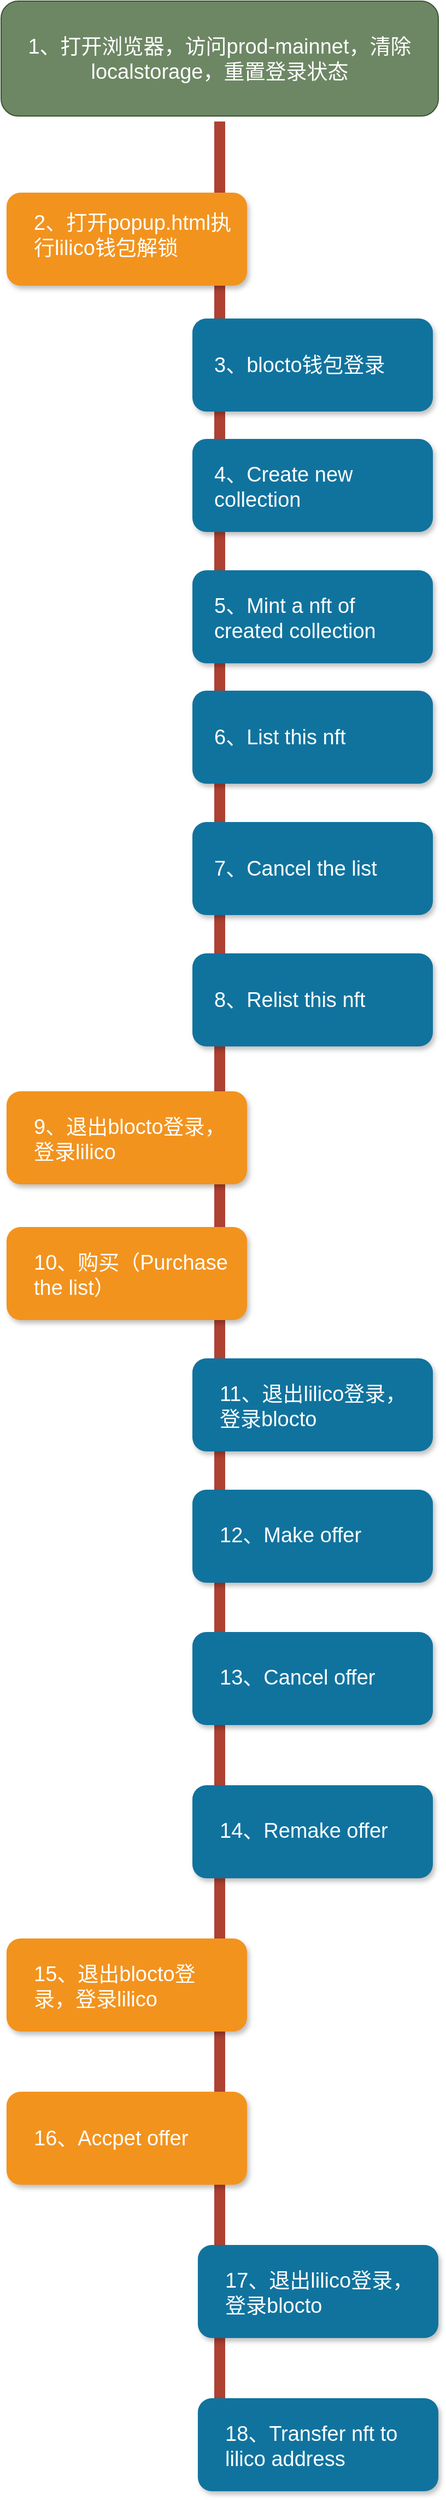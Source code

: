 <mxfile version="20.3.2" type="github">
  <diagram name="Page-1" id="fbcf5db9-b524-4cd4-e4f3-379dc89c3999">
    <mxGraphModel dx="9980" dy="7710" grid="1" gridSize="10" guides="1" tooltips="1" connect="1" arrows="1" fold="1" page="1" pageScale="1" pageWidth="1200" pageHeight="1600" background="none" math="0" shadow="0">
      <root>
        <mxCell id="0" />
        <mxCell id="1" parent="0" />
        <mxCell id="2a0f93b5c73ef8e7-1" value="" style="line;strokeWidth=10;direction=south;html=1;fillColor=none;fontSize=13;fontColor=#000000;align=center;strokeColor=#AE4132;" parent="1" vertex="1">
          <mxGeometry x="615" y="-1350" width="10" height="2140" as="geometry" />
        </mxCell>
        <mxCell id="2a0f93b5c73ef8e7-2" value="" style="rounded=1;whiteSpace=wrap;html=1;strokeColor=none;strokeWidth=1;fillColor=#F2931E;fontSize=13;fontColor=#FFFFFF;align=center;gradientColor=none;gradientDirection=east;verticalAlign=top;shadow=1;" parent="1" vertex="1">
          <mxGeometry x="425" y="-1285" width="220" height="85" as="geometry" />
        </mxCell>
        <mxCell id="2a0f93b5c73ef8e7-4" value="" style="rounded=1;whiteSpace=wrap;html=1;strokeColor=none;strokeWidth=1;fillColor=#10739E;fontSize=13;fontColor=#FFFFFF;align=center;gradientColor=none;gradientDirection=east;verticalAlign=top;shadow=1;" parent="1" vertex="1">
          <mxGeometry x="595" y="-1170" width="220" height="85" as="geometry" />
        </mxCell>
        <mxCell id="2a0f93b5c73ef8e7-11" value="5" style="text;html=1;strokeColor=none;fillColor=none;align=center;verticalAlign=middle;whiteSpace=wrap;fontSize=30;fontColor=#FFFFFF;" parent="1" vertex="1">
          <mxGeometry x="435" y="-797" width="40" height="20" as="geometry" />
        </mxCell>
        <mxCell id="2a0f93b5c73ef8e7-18" value="&lt;h1&gt;&lt;span style=&quot;font-weight: normal;&quot;&gt;&lt;font style=&quot;font-size: 19px;&quot;&gt;2、打开popup.html执行lilico钱包解锁&lt;/font&gt;&lt;/span&gt;&lt;/h1&gt;" style="text;html=1;spacing=5;spacingTop=-20;whiteSpace=wrap;overflow=hidden;strokeColor=none;strokeWidth=4;fillColor=none;gradientColor=#007FFF;fontSize=9;fontColor=#FFFFFF;align=left;" parent="1" vertex="1">
          <mxGeometry x="445" y="-1270" width="190" height="66" as="geometry" />
        </mxCell>
        <mxCell id="kOKYkOkg-JbvyOHVfU03-5" value="&lt;font style=&quot;font-size: 32px;&quot;&gt;2&lt;/font&gt;" style="text;html=1;strokeColor=none;fillColor=none;align=center;verticalAlign=middle;whiteSpace=wrap;rounded=0;labelBackgroundColor=none;fontColor=#fff;" vertex="1" parent="1">
          <mxGeometry x="435" y="-1415" width="60" height="30" as="geometry" />
        </mxCell>
        <mxCell id="kOKYkOkg-JbvyOHVfU03-14" value="&lt;h1&gt;&lt;span style=&quot;font-weight: normal;&quot;&gt;&lt;font style=&quot;font-size: 19px;&quot;&gt;3、blocto钱包登录&lt;/font&gt;&lt;/span&gt;&lt;/h1&gt;" style="text;html=1;spacing=5;spacingTop=-20;whiteSpace=wrap;overflow=hidden;strokeColor=none;strokeWidth=4;fillColor=none;gradientColor=#007FFF;fontSize=9;fontColor=#FFFFFF;align=left;" vertex="1" parent="1">
          <mxGeometry x="610" y="-1140" width="190" height="56" as="geometry" />
        </mxCell>
        <mxCell id="kOKYkOkg-JbvyOHVfU03-17" value="" style="rounded=1;whiteSpace=wrap;html=1;strokeColor=none;strokeWidth=1;fillColor=#10739E;fontSize=13;fontColor=#FFFFFF;align=center;gradientColor=none;gradientDirection=east;verticalAlign=top;shadow=1;" vertex="1" parent="1">
          <mxGeometry x="595" y="-1060" width="220" height="85" as="geometry" />
        </mxCell>
        <mxCell id="kOKYkOkg-JbvyOHVfU03-18" value="&lt;h1&gt;&lt;span style=&quot;font-weight: normal;&quot;&gt;&lt;font style=&quot;font-size: 19px;&quot;&gt;4、Create new collection&lt;/font&gt;&lt;/span&gt;&lt;/h1&gt;" style="text;html=1;spacing=5;spacingTop=-20;whiteSpace=wrap;overflow=hidden;strokeColor=none;strokeWidth=4;fillColor=none;gradientColor=#007FFF;fontSize=9;fontColor=#FFFFFF;align=left;" vertex="1" parent="1">
          <mxGeometry x="610" y="-1040" width="190" height="66" as="geometry" />
        </mxCell>
        <mxCell id="kOKYkOkg-JbvyOHVfU03-19" value="" style="rounded=1;whiteSpace=wrap;html=1;strokeColor=none;strokeWidth=1;fillColor=#10739E;fontSize=13;fontColor=#FFFFFF;align=center;gradientColor=none;gradientDirection=east;verticalAlign=top;shadow=1;" vertex="1" parent="1">
          <mxGeometry x="595" y="-940" width="220" height="85" as="geometry" />
        </mxCell>
        <mxCell id="kOKYkOkg-JbvyOHVfU03-20" value="&lt;h1&gt;&lt;span style=&quot;font-weight: normal;&quot;&gt;&lt;font style=&quot;font-size: 19px;&quot;&gt;5、Mint a nft of created collection&lt;/font&gt;&lt;/span&gt;&lt;/h1&gt;" style="text;html=1;spacing=5;spacingTop=-20;whiteSpace=wrap;overflow=hidden;strokeColor=none;strokeWidth=4;fillColor=none;gradientColor=#007FFF;fontSize=9;fontColor=#FFFFFF;align=left;" vertex="1" parent="1">
          <mxGeometry x="610" y="-920" width="190" height="66" as="geometry" />
        </mxCell>
        <mxCell id="kOKYkOkg-JbvyOHVfU03-21" value="" style="rounded=1;whiteSpace=wrap;html=1;strokeColor=none;strokeWidth=1;fillColor=#10739E;fontSize=13;fontColor=#FFFFFF;align=center;gradientColor=none;gradientDirection=east;verticalAlign=top;shadow=1;" vertex="1" parent="1">
          <mxGeometry x="595" y="-830" width="220" height="85" as="geometry" />
        </mxCell>
        <mxCell id="kOKYkOkg-JbvyOHVfU03-22" value="&lt;h1&gt;&lt;span style=&quot;font-weight: normal;&quot;&gt;&lt;font style=&quot;font-size: 19px;&quot;&gt;6、List this nft&lt;/font&gt;&lt;/span&gt;&lt;/h1&gt;" style="text;html=1;spacing=5;spacingTop=-20;whiteSpace=wrap;overflow=hidden;strokeColor=none;strokeWidth=4;fillColor=none;gradientColor=#007FFF;fontSize=9;fontColor=#FFFFFF;align=left;" vertex="1" parent="1">
          <mxGeometry x="610" y="-800" width="190" height="56" as="geometry" />
        </mxCell>
        <mxCell id="kOKYkOkg-JbvyOHVfU03-23" value="" style="rounded=1;whiteSpace=wrap;html=1;strokeColor=none;strokeWidth=1;fillColor=#10739E;fontSize=13;fontColor=#FFFFFF;align=center;gradientColor=none;gradientDirection=east;verticalAlign=top;shadow=1;" vertex="1" parent="1">
          <mxGeometry x="595" y="-710" width="220" height="85" as="geometry" />
        </mxCell>
        <mxCell id="kOKYkOkg-JbvyOHVfU03-24" value="&lt;h1&gt;&lt;span style=&quot;font-size: 19px; font-weight: 400;&quot;&gt;7、Cancel the list&lt;/span&gt;&lt;/h1&gt;" style="text;html=1;spacing=5;spacingTop=-20;whiteSpace=wrap;overflow=hidden;strokeColor=none;strokeWidth=4;fillColor=none;gradientColor=#007FFF;fontSize=9;fontColor=#FFFFFF;align=left;" vertex="1" parent="1">
          <mxGeometry x="610" y="-680" width="190" height="56" as="geometry" />
        </mxCell>
        <mxCell id="kOKYkOkg-JbvyOHVfU03-25" value="" style="rounded=1;whiteSpace=wrap;html=1;strokeColor=none;strokeWidth=1;fillColor=#10739E;fontSize=13;fontColor=#FFFFFF;align=center;gradientColor=none;gradientDirection=east;verticalAlign=top;shadow=1;" vertex="1" parent="1">
          <mxGeometry x="595" y="-590" width="220" height="85" as="geometry" />
        </mxCell>
        <mxCell id="kOKYkOkg-JbvyOHVfU03-26" value="&lt;h1&gt;&lt;span style=&quot;font-size: 19px; font-weight: 400;&quot;&gt;8、Relist this nft&lt;/span&gt;&lt;/h1&gt;" style="text;html=1;spacing=5;spacingTop=-20;whiteSpace=wrap;overflow=hidden;strokeColor=none;strokeWidth=4;fillColor=none;gradientColor=#007FFF;fontSize=9;fontColor=#FFFFFF;align=left;" vertex="1" parent="1">
          <mxGeometry x="610" y="-560" width="190" height="56" as="geometry" />
        </mxCell>
        <mxCell id="kOKYkOkg-JbvyOHVfU03-27" value="" style="rounded=1;whiteSpace=wrap;html=1;strokeColor=none;strokeWidth=1;fillColor=#F2931E;fontSize=13;fontColor=#FFFFFF;align=center;gradientColor=none;gradientDirection=east;verticalAlign=top;shadow=1;" vertex="1" parent="1">
          <mxGeometry x="425" y="-464" width="220" height="85" as="geometry" />
        </mxCell>
        <mxCell id="kOKYkOkg-JbvyOHVfU03-28" value="&lt;h1&gt;&lt;span style=&quot;font-weight: normal;&quot;&gt;&lt;font style=&quot;font-size: 19px;&quot;&gt;9、退出blocto登录，登录lilico&lt;/font&gt;&lt;/span&gt;&lt;/h1&gt;" style="text;html=1;spacing=5;spacingTop=-20;whiteSpace=wrap;overflow=hidden;strokeColor=none;strokeWidth=4;fillColor=none;gradientColor=#007FFF;fontSize=9;fontColor=#FFFFFF;align=left;" vertex="1" parent="1">
          <mxGeometry x="445" y="-444" width="190" height="61" as="geometry" />
        </mxCell>
        <mxCell id="kOKYkOkg-JbvyOHVfU03-29" value="" style="rounded=1;whiteSpace=wrap;html=1;strokeColor=none;strokeWidth=1;fillColor=#F2931E;fontSize=13;fontColor=#FFFFFF;align=center;gradientColor=none;gradientDirection=east;verticalAlign=top;shadow=1;" vertex="1" parent="1">
          <mxGeometry x="425" y="-340" width="220" height="85" as="geometry" />
        </mxCell>
        <mxCell id="kOKYkOkg-JbvyOHVfU03-30" value="&lt;h1&gt;&lt;span style=&quot;font-weight: normal;&quot;&gt;&lt;font style=&quot;font-size: 19px;&quot;&gt;10、购买（Purchase the list）&lt;/font&gt;&lt;/span&gt;&lt;/h1&gt;" style="text;html=1;spacing=5;spacingTop=-20;whiteSpace=wrap;overflow=hidden;strokeColor=none;strokeWidth=4;fillColor=none;gradientColor=#007FFF;fontSize=9;fontColor=#FFFFFF;align=left;" vertex="1" parent="1">
          <mxGeometry x="445" y="-320" width="190" height="61" as="geometry" />
        </mxCell>
        <mxCell id="kOKYkOkg-JbvyOHVfU03-31" value="" style="rounded=1;whiteSpace=wrap;html=1;strokeColor=none;strokeWidth=1;fillColor=#10739E;fontSize=13;fontColor=#FFFFFF;align=center;gradientColor=none;gradientDirection=east;verticalAlign=top;shadow=1;" vertex="1" parent="1">
          <mxGeometry x="595" y="-220" width="220" height="85" as="geometry" />
        </mxCell>
        <mxCell id="kOKYkOkg-JbvyOHVfU03-32" value="&lt;h1&gt;&lt;span style=&quot;font-size: 19px; font-weight: 400;&quot;&gt;11、退出lilico登录，登录blocto&lt;/span&gt;&lt;/h1&gt;" style="text;html=1;spacing=5;spacingTop=-20;whiteSpace=wrap;overflow=hidden;strokeColor=none;strokeWidth=4;fillColor=none;gradientColor=#007FFF;fontSize=9;fontColor=#FFFFFF;align=left;" vertex="1" parent="1">
          <mxGeometry x="615" y="-200" width="190" height="56" as="geometry" />
        </mxCell>
        <mxCell id="kOKYkOkg-JbvyOHVfU03-33" value="" style="rounded=1;whiteSpace=wrap;html=1;strokeColor=none;strokeWidth=1;fillColor=#10739E;fontSize=13;fontColor=#FFFFFF;align=center;gradientColor=none;gradientDirection=east;verticalAlign=top;shadow=1;" vertex="1" parent="1">
          <mxGeometry x="595" y="-100" width="220" height="85" as="geometry" />
        </mxCell>
        <mxCell id="kOKYkOkg-JbvyOHVfU03-34" value="&lt;h1&gt;&lt;span style=&quot;font-size: 19px; font-weight: 400;&quot;&gt;12、Make offer&lt;/span&gt;&lt;/h1&gt;" style="text;html=1;spacing=5;spacingTop=-20;whiteSpace=wrap;overflow=hidden;strokeColor=none;strokeWidth=4;fillColor=none;gradientColor=#007FFF;fontSize=9;fontColor=#FFFFFF;align=left;" vertex="1" parent="1">
          <mxGeometry x="615" y="-71" width="190" height="56" as="geometry" />
        </mxCell>
        <mxCell id="kOKYkOkg-JbvyOHVfU03-35" value="" style="rounded=1;whiteSpace=wrap;html=1;strokeColor=none;strokeWidth=1;fillColor=#10739E;fontSize=13;fontColor=#FFFFFF;align=center;gradientColor=none;gradientDirection=east;verticalAlign=top;shadow=1;" vertex="1" parent="1">
          <mxGeometry x="595" y="30" width="220" height="85" as="geometry" />
        </mxCell>
        <mxCell id="kOKYkOkg-JbvyOHVfU03-36" value="&lt;h1&gt;&lt;span style=&quot;font-size: 19px; font-weight: 400;&quot;&gt;13、Cancel offer&lt;/span&gt;&lt;/h1&gt;" style="text;html=1;spacing=5;spacingTop=-20;whiteSpace=wrap;overflow=hidden;strokeColor=none;strokeWidth=4;fillColor=none;gradientColor=#007FFF;fontSize=9;fontColor=#FFFFFF;align=left;" vertex="1" parent="1">
          <mxGeometry x="615" y="59" width="190" height="56" as="geometry" />
        </mxCell>
        <mxCell id="kOKYkOkg-JbvyOHVfU03-37" value="" style="rounded=1;whiteSpace=wrap;html=1;strokeColor=none;strokeWidth=1;fillColor=#10739E;fontSize=13;fontColor=#FFFFFF;align=center;gradientColor=none;gradientDirection=east;verticalAlign=top;shadow=1;" vertex="1" parent="1">
          <mxGeometry x="595" y="170" width="220" height="85" as="geometry" />
        </mxCell>
        <mxCell id="kOKYkOkg-JbvyOHVfU03-38" value="&lt;h1&gt;&lt;span style=&quot;font-size: 19px; font-weight: 400;&quot;&gt;14、Remake offer&lt;/span&gt;&lt;/h1&gt;" style="text;html=1;spacing=5;spacingTop=-20;whiteSpace=wrap;overflow=hidden;strokeColor=none;strokeWidth=4;fillColor=none;gradientColor=#007FFF;fontSize=9;fontColor=#FFFFFF;align=left;" vertex="1" parent="1">
          <mxGeometry x="615" y="199" width="190" height="56" as="geometry" />
        </mxCell>
        <mxCell id="kOKYkOkg-JbvyOHVfU03-39" value="" style="rounded=1;whiteSpace=wrap;html=1;strokeColor=none;strokeWidth=1;fillColor=#F2931E;fontSize=13;fontColor=#FFFFFF;align=center;gradientColor=none;gradientDirection=east;verticalAlign=top;shadow=1;" vertex="1" parent="1">
          <mxGeometry x="425" y="310" width="220" height="85" as="geometry" />
        </mxCell>
        <mxCell id="kOKYkOkg-JbvyOHVfU03-40" value="&lt;h1&gt;&lt;span style=&quot;font-weight: normal;&quot;&gt;&lt;font style=&quot;font-size: 19px;&quot;&gt;15、退出blocto登录，登录lilico&lt;/font&gt;&lt;/span&gt;&lt;/h1&gt;" style="text;html=1;spacing=5;spacingTop=-20;whiteSpace=wrap;overflow=hidden;strokeColor=none;strokeWidth=4;fillColor=none;gradientColor=#007FFF;fontSize=9;fontColor=#FFFFFF;align=left;" vertex="1" parent="1">
          <mxGeometry x="445" y="330" width="190" height="61" as="geometry" />
        </mxCell>
        <mxCell id="kOKYkOkg-JbvyOHVfU03-41" value="" style="rounded=1;whiteSpace=wrap;html=1;strokeColor=none;strokeWidth=1;fillColor=#F2931E;fontSize=13;fontColor=#FFFFFF;align=center;gradientColor=none;gradientDirection=east;verticalAlign=top;shadow=1;" vertex="1" parent="1">
          <mxGeometry x="425" y="450" width="220" height="85" as="geometry" />
        </mxCell>
        <mxCell id="kOKYkOkg-JbvyOHVfU03-42" value="&lt;h1&gt;&lt;span style=&quot;font-weight: normal;&quot;&gt;&lt;font style=&quot;font-size: 19px;&quot;&gt;16、Accpet offer&lt;/font&gt;&lt;/span&gt;&lt;/h1&gt;" style="text;html=1;spacing=5;spacingTop=-20;whiteSpace=wrap;overflow=hidden;strokeColor=none;strokeWidth=4;fillColor=none;gradientColor=#007FFF;fontSize=9;fontColor=#FFFFFF;align=left;" vertex="1" parent="1">
          <mxGeometry x="445" y="480" width="190" height="61" as="geometry" />
        </mxCell>
        <mxCell id="kOKYkOkg-JbvyOHVfU03-43" value="" style="rounded=1;whiteSpace=wrap;html=1;strokeColor=none;strokeWidth=1;fillColor=#10739E;fontSize=13;fontColor=#FFFFFF;align=center;gradientColor=none;gradientDirection=east;verticalAlign=top;shadow=1;" vertex="1" parent="1">
          <mxGeometry x="600" y="590" width="220" height="85" as="geometry" />
        </mxCell>
        <mxCell id="kOKYkOkg-JbvyOHVfU03-44" value="&lt;h1&gt;&lt;span style=&quot;font-size: 19px; font-weight: 400;&quot;&gt;17、退出lilico登录，登录blocto&lt;/span&gt;&lt;/h1&gt;" style="text;html=1;spacing=5;spacingTop=-20;whiteSpace=wrap;overflow=hidden;strokeColor=none;strokeWidth=4;fillColor=none;gradientColor=#007FFF;fontSize=9;fontColor=#FFFFFF;align=left;" vertex="1" parent="1">
          <mxGeometry x="620" y="610" width="190" height="56" as="geometry" />
        </mxCell>
        <mxCell id="kOKYkOkg-JbvyOHVfU03-45" value="" style="rounded=1;whiteSpace=wrap;html=1;strokeColor=none;strokeWidth=1;fillColor=#10739E;fontSize=13;fontColor=#FFFFFF;align=center;gradientColor=none;gradientDirection=east;verticalAlign=top;shadow=1;" vertex="1" parent="1">
          <mxGeometry x="600" y="730" width="220" height="85" as="geometry" />
        </mxCell>
        <mxCell id="kOKYkOkg-JbvyOHVfU03-46" value="&lt;h1&gt;&lt;span style=&quot;font-size: 19px; font-weight: 400;&quot;&gt;18、Transfer nft to lilico address&lt;/span&gt;&lt;/h1&gt;" style="text;html=1;spacing=5;spacingTop=-20;whiteSpace=wrap;overflow=hidden;strokeColor=none;strokeWidth=4;fillColor=none;gradientColor=#007FFF;fontSize=9;fontColor=#FFFFFF;align=left;" vertex="1" parent="1">
          <mxGeometry x="620" y="750" width="190" height="56" as="geometry" />
        </mxCell>
        <mxCell id="kOKYkOkg-JbvyOHVfU03-47" value="&lt;span style=&quot;text-align: left;&quot;&gt;1、打开浏览器，访问prod-mainnet，清除localstorage，重置登录状态&lt;/span&gt;" style="rounded=1;whiteSpace=wrap;html=1;labelBackgroundColor=none;fontSize=19;fillColor=#6d8764;strokeColor=#3A5431;fontColor=#ffffff;" vertex="1" parent="1">
          <mxGeometry x="420" y="-1460" width="400" height="105" as="geometry" />
        </mxCell>
      </root>
    </mxGraphModel>
  </diagram>
</mxfile>
